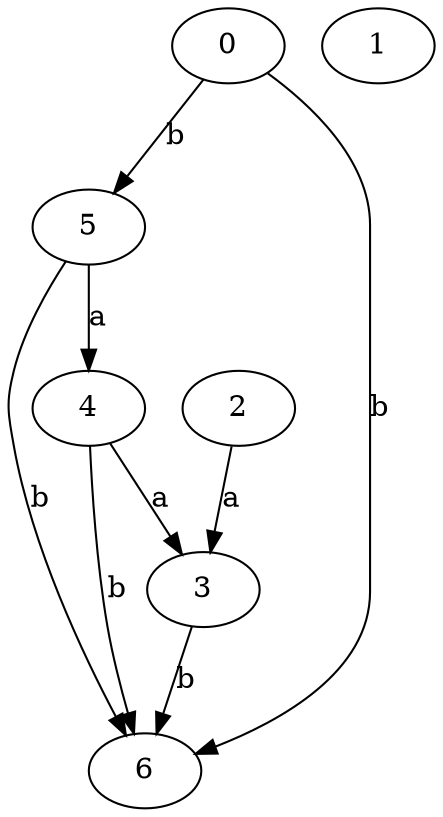 strict digraph  {
0;
2;
3;
4;
1;
5;
6;
0 -> 5  [label=b];
0 -> 6  [label=b];
2 -> 3  [label=a];
3 -> 6  [label=b];
4 -> 3  [label=a];
4 -> 6  [label=b];
5 -> 4  [label=a];
5 -> 6  [label=b];
}
